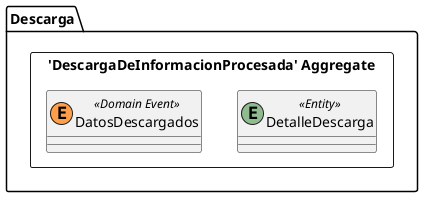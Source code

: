 @startuml

skinparam componentStyle uml2

package Descarga {
	package "'DescargaDeInformacionProcesada' Aggregate" <<Rectangle>> {
		class DetalleDescarga <<(E,DarkSeaGreen) Entity>> {
		}
		class DatosDescargados <<(E,#ff9f4b) Domain Event>> {
		}
	}
}


@enduml
